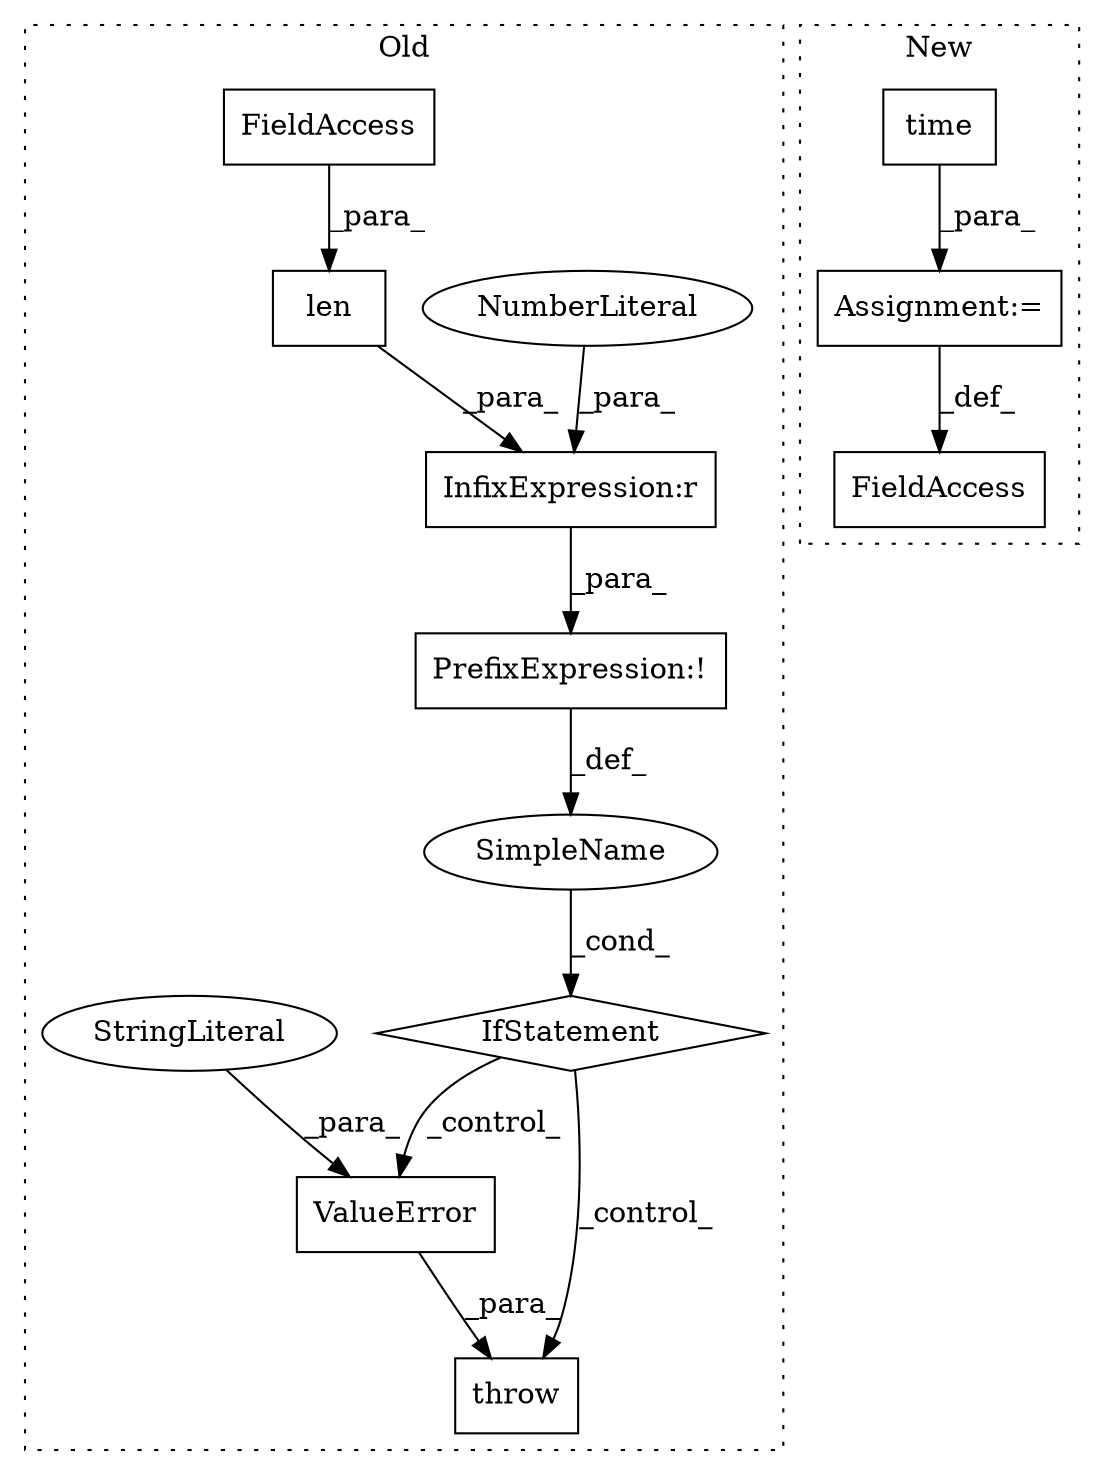digraph G {
subgraph cluster0 {
1 [label="throw" a="53" s="506" l="6" shape="box"];
4 [label="IfStatement" a="25" s="472,496" l="4,2" shape="diamond"];
5 [label="SimpleName" a="42" s="" l="" shape="ellipse"];
6 [label="InfixExpression:r" a="27" s="490" l="4" shape="box"];
7 [label="NumberLiteral" a="34" s="494" l="1" shape="ellipse"];
8 [label="len" a="32" s="478,489" l="4,1" shape="box"];
9 [label="PrefixExpression:!" a="38" s="476" l="1" shape="box"];
11 [label="FieldAccess" a="22" s="482" l="7" shape="box"];
12 [label="ValueError" a="32" s="512,566" l="11,1" shape="box"];
13 [label="StringLiteral" a="45" s="523" l="43" shape="ellipse"];
label = "Old";
style="dotted";
}
subgraph cluster1 {
2 [label="time" a="32" s="983" l="6" shape="box"];
3 [label="Assignment:=" a="7" s="982" l="1" shape="box"];
10 [label="FieldAccess" a="22" s="967" l="15" shape="box"];
label = "New";
style="dotted";
}
2 -> 3 [label="_para_"];
3 -> 10 [label="_def_"];
4 -> 12 [label="_control_"];
4 -> 1 [label="_control_"];
5 -> 4 [label="_cond_"];
6 -> 9 [label="_para_"];
7 -> 6 [label="_para_"];
8 -> 6 [label="_para_"];
9 -> 5 [label="_def_"];
11 -> 8 [label="_para_"];
12 -> 1 [label="_para_"];
13 -> 12 [label="_para_"];
}